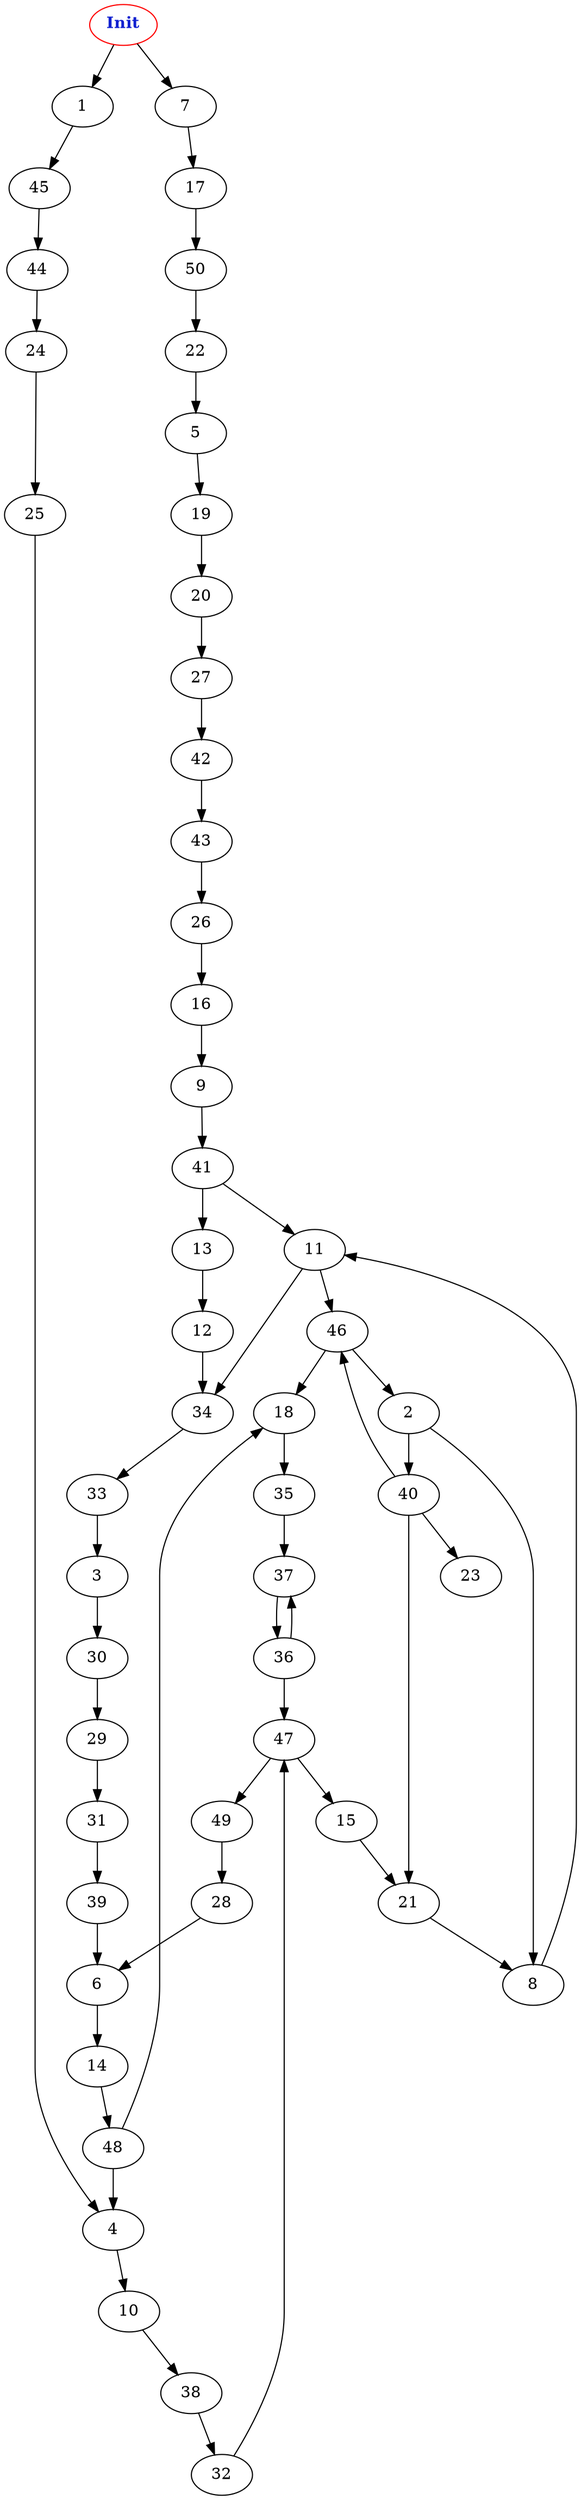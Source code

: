 digraph "Net Graph with 51 nodes" {
edge ["class"="link-class"]
"0" ["color"="red","label"=<<b>Init</b>>,"fontcolor"="#1020d0"]
"0" -> "7" ["weight"="2.0"]
"0" -> "1" ["weight"="2.0"]
"7" -> "17" ["weight"="2.0"]
"1" -> "45" ["weight"="2.0"]
"5" -> "19" ["weight"="2.0"]
"19" -> "20" ["weight"="2.0"]
"10" -> "38" ["weight"="2.0"]
"38" -> "32" ["weight"="2.0"]
"14" -> "48" ["weight"="2.0"]
"48" -> "18" ["weight"="2.0"]
"48" -> "4" ["weight"="2.0"]
"45" -> "44" ["weight"="2.0"]
"6" -> "14" ["weight"="2.0"]
"9" -> "41" ["weight"="2.0"]
"41" -> "11" ["weight"="2.0"]
"41" -> "13" ["weight"="2.0"]
"2" -> "40" ["weight"="2.0"]
"2" -> "8" ["weight"="2.0"]
"40" -> "46" ["weight"="2.0"]
"40" -> "23" ["weight"="2.0"]
"40" -> "21" ["weight"="2.0"]
"8" -> "11" ["weight"="2.0"]
"11" -> "46" ["weight"="2.0"]
"11" -> "34" ["weight"="2.0"]
"4" -> "10" ["weight"="2.0"]
"42" -> "43" ["weight"="2.0"]
"43" -> "26" ["weight"="2.0"]
"24" -> "25" ["weight"="2.0"]
"25" -> "4" ["weight"="2.0"]
"37" -> "36" ["weight"="2.0"]
"36" -> "47" ["weight"="2.0"]
"36" -> "37" ["weight"="2.0"]
"47" -> "49" ["weight"="2.0"]
"47" -> "15" ["weight"="2.0"]
"20" -> "27" ["weight"="2.0"]
"27" -> "42" ["weight"="2.0"]
"46" -> "18" ["weight"="2.0"]
"46" -> "2" ["weight"="2.0"]
"18" -> "35" ["weight"="2.0"]
"35" -> "37" ["weight"="2.0"]
"29" -> "31" ["weight"="2.0"]
"31" -> "39" ["weight"="2.0"]
"21" -> "8" ["weight"="2.0"]
"33" -> "3" ["weight"="2.0"]
"3" -> "30" ["weight"="2.0"]
"30" -> "29" ["weight"="2.0"]
"28" -> "6" ["weight"="2.0"]
"32" -> "47" ["weight"="2.0"]
"13" -> "12" ["weight"="2.0"]
"12" -> "34" ["weight"="2.0"]
"34" -> "33" ["weight"="2.0"]
"44" -> "24" ["weight"="2.0"]
"17" -> "50" ["weight"="2.0"]
"50" -> "22" ["weight"="2.0"]
"22" -> "5" ["weight"="2.0"]
"49" -> "28" ["weight"="2.0"]
"39" -> "6" ["weight"="2.0"]
"16" -> "9" ["weight"="2.0"]
"26" -> "16" ["weight"="2.0"]
"15" -> "21" ["weight"="2.0"]
}